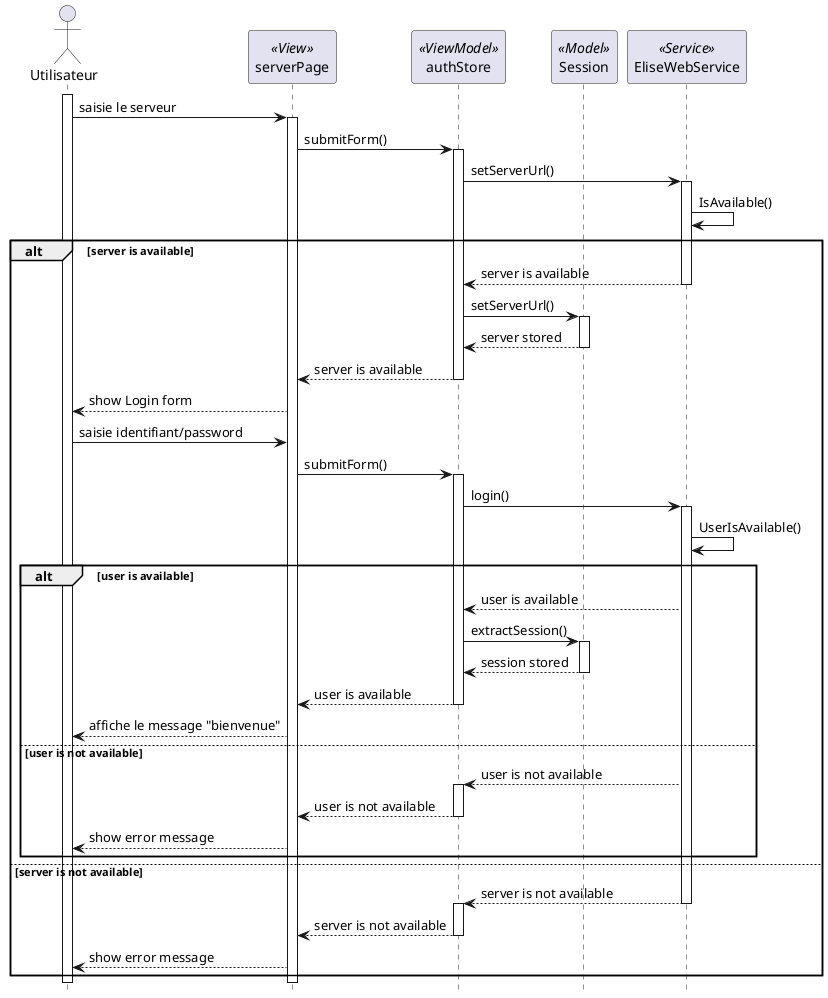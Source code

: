 @startuml sequence_simple_login

hide footbox


actor "Utilisateur" as user
participant "serverPage" as serView << View >>
participant "authStore" as auth << ViewModel >>
participant "Session" as session << Model >>
participant "EliseWebService" as ws << Service >>
activate user
user -> serView : saisie le serveur
activate serView
serView -> auth : submitForm()
activate auth
auth -> ws : setServerUrl()
activate ws
ws -> ws : IsAvailable()
alt server is available
    ws --> auth : server is available
    deactivate ws
    auth -> session : setServerUrl()
    activate session
    session --> auth : server stored
    deactivate session
    auth --> serView : server is available
    deactivate auth
    serView --> user : show Login form
    user -> serView : saisie identifiant/password
    serView -> auth : submitForm()
    activate auth
    auth -> ws : login()
    activate ws
    ws -> ws : UserIsAvailable()
    alt user is available
        ws --> auth : user is available
        auth -> session : extractSession()
        activate session
        session --> auth : session stored
        deactivate session
        auth --> serView : user is available
        deactivate auth
        serView --> user : affiche le message "bienvenue"
    else user is not available
        ws --> auth : user is not available
        activate auth
        auth --> serView : user is not available
        deactivate auth
        serView --> user : show error message
    end
else server is not available
    ws --> auth : server is not available
    deactivate ws
    activate auth
    auth --> serView : server is not available
    deactivate auth
    serView --> user : show error message
end
deactivate serView
deactivate user